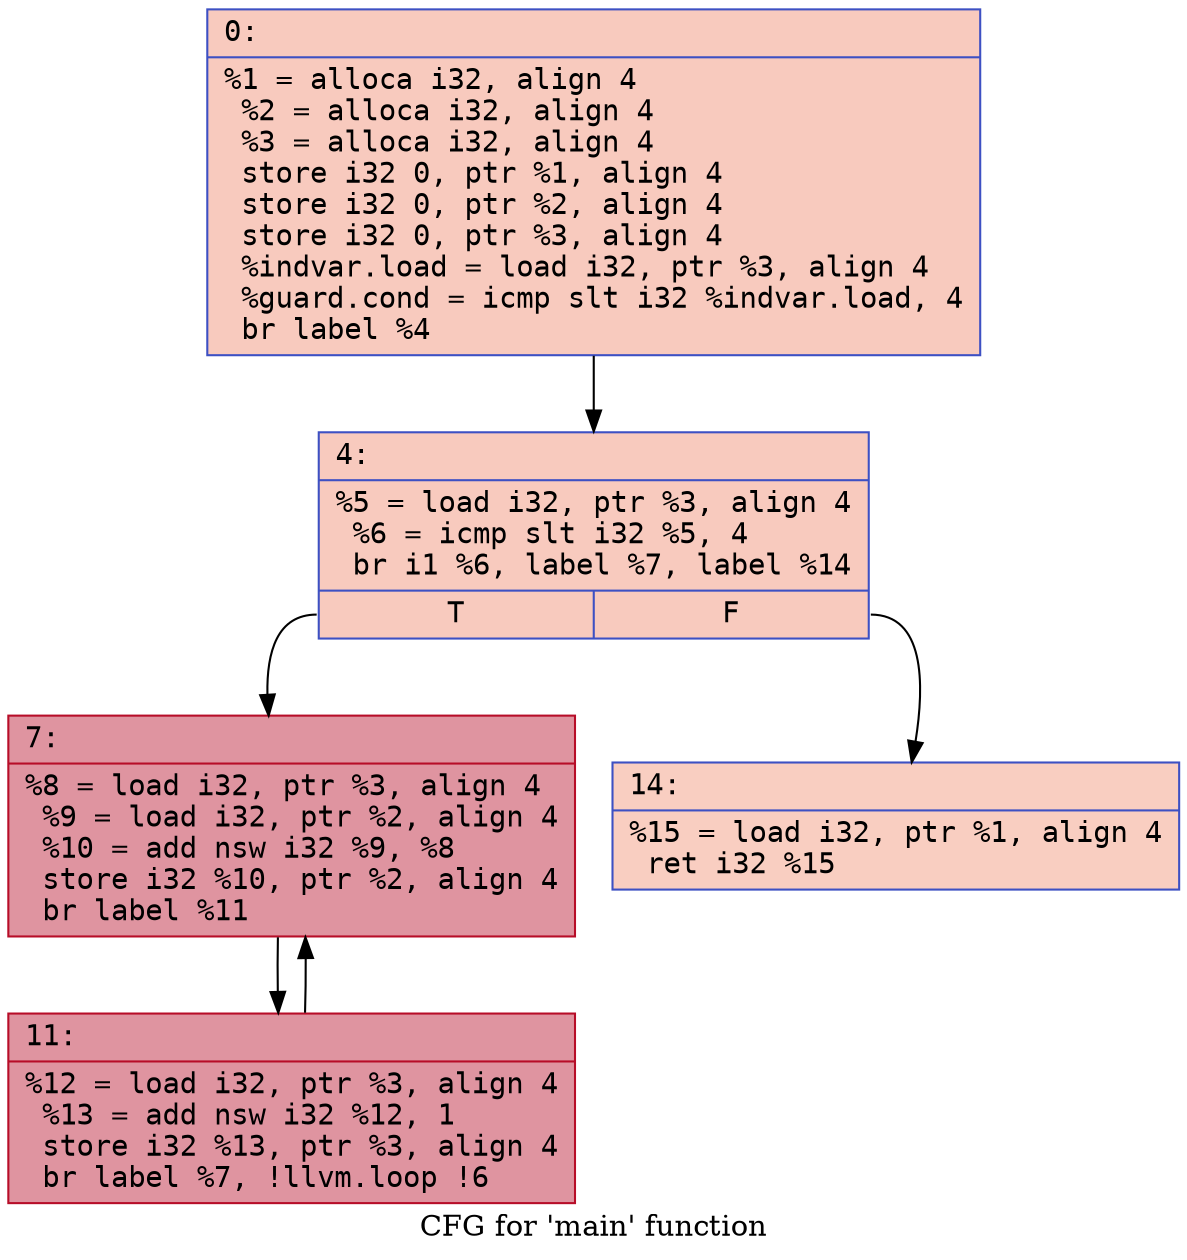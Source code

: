 digraph "CFG for 'main' function" {
	label="CFG for 'main' function";

	Node0x5d8cb750c280 [shape=record,color="#3d50c3ff", style=filled, fillcolor="#ef886b70" fontname="Courier",label="{0:\l|  %1 = alloca i32, align 4\l  %2 = alloca i32, align 4\l  %3 = alloca i32, align 4\l  store i32 0, ptr %1, align 4\l  store i32 0, ptr %2, align 4\l  store i32 0, ptr %3, align 4\l  %indvar.load = load i32, ptr %3, align 4\l  %guard.cond = icmp slt i32 %indvar.load, 4\l  br label %4\l}"];
	Node0x5d8cb750c280 -> Node0x5d8cb750c3a0;
	Node0x5d8cb750c3a0 [shape=record,color="#3d50c3ff", style=filled, fillcolor="#ef886b70" fontname="Courier",label="{4:\l|  %5 = load i32, ptr %3, align 4\l  %6 = icmp slt i32 %5, 4\l  br i1 %6, label %7, label %14\l|{<s0>T|<s1>F}}"];
	Node0x5d8cb750c3a0:s0 -> Node0x5d8cb750eff0;
	Node0x5d8cb750c3a0:s1 -> Node0x5d8cb750f050;
	Node0x5d8cb750eff0 [shape=record,color="#b70d28ff", style=filled, fillcolor="#b70d2870" fontname="Courier",label="{7:\l|  %8 = load i32, ptr %3, align 4\l  %9 = load i32, ptr %2, align 4\l  %10 = add nsw i32 %9, %8\l  store i32 %10, ptr %2, align 4\l  br label %11\l}"];
	Node0x5d8cb750eff0 -> Node0x5d8cb750f3d0;
	Node0x5d8cb750f3d0 [shape=record,color="#b70d28ff", style=filled, fillcolor="#b70d2870" fontname="Courier",label="{11:\l|  %12 = load i32, ptr %3, align 4\l  %13 = add nsw i32 %12, 1\l  store i32 %13, ptr %3, align 4\l  br label %7, !llvm.loop !6\l}"];
	Node0x5d8cb750f3d0 -> Node0x5d8cb750eff0;
	Node0x5d8cb750f050 [shape=record,color="#3d50c3ff", style=filled, fillcolor="#f2907270" fontname="Courier",label="{14:\l|  %15 = load i32, ptr %1, align 4\l  ret i32 %15\l}"];
}
